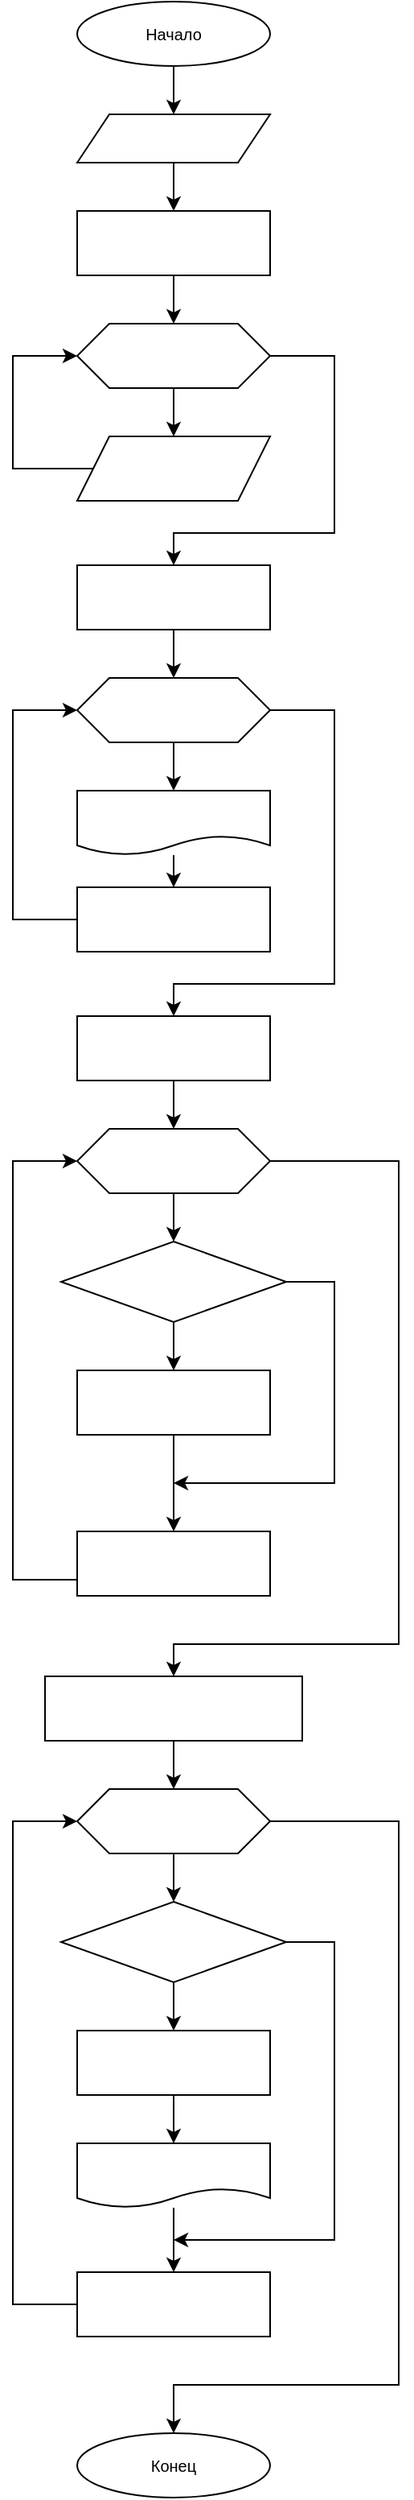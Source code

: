 <mxfile>
    <diagram id="Gi0nfGOof33um8310omO" name="Страница 1">
        <mxGraphModel dx="697" dy="1562" grid="1" gridSize="10" guides="1" tooltips="1" connect="1" arrows="1" fold="1" page="1" pageScale="1" pageWidth="827" pageHeight="1169" background="none" math="0" shadow="0">
            <root>
                <mxCell id="0"/>
                <mxCell id="1" parent="0"/>
                <mxCell id="11" style="edgeStyle=none;html=1;entryX=0.5;entryY=0;entryDx=0;entryDy=0;fontSize=10;fontColor=#FFFFFF;rounded=0;" parent="1" source="2" target="7" edge="1">
                    <mxGeometry relative="1" as="geometry"/>
                </mxCell>
                <mxCell id="2" value="&lt;font style=&quot;font-size: 10px&quot;&gt;Начало&lt;/font&gt;" style="ellipse;whiteSpace=wrap;html=1;rounded=0;" parent="1" vertex="1">
                    <mxGeometry x="80" y="-1150" width="120" height="40" as="geometry"/>
                </mxCell>
                <mxCell id="9" value="" style="edgeStyle=none;html=1;fontSize=10;fontColor=#FFFFFF;rounded=0;" parent="1" source="7" target="8" edge="1">
                    <mxGeometry relative="1" as="geometry"/>
                </mxCell>
                <mxCell id="7" value="&lt;span style=&quot;font-family: &amp;#34;consolas&amp;#34; , &amp;#34;courier new&amp;#34; , monospace&quot;&gt;&lt;font style=&quot;font-size: 10px&quot;&gt;length&lt;/font&gt;&lt;/span&gt;" style="shape=parallelogram;perimeter=parallelogramPerimeter;whiteSpace=wrap;html=1;fixedSize=1;labelBackgroundColor=none;fontSize=10;fontColor=#FFFFFF;rounded=0;" parent="1" vertex="1">
                    <mxGeometry x="80" y="-1080" width="120" height="30" as="geometry"/>
                </mxCell>
                <mxCell id="13" value="" style="edgeStyle=none;html=1;fontSize=10;fontColor=#FFFFFF;rounded=0;" parent="1" source="8" edge="1">
                    <mxGeometry relative="1" as="geometry">
                        <mxPoint x="140" y="-950" as="targetPoint"/>
                    </mxGeometry>
                </mxCell>
                <mxCell id="8" value="textArray.Length = length&lt;br&gt;i = 0" style="rounded=0;whiteSpace=wrap;html=1;labelBackgroundColor=none;fontSize=10;fontColor=#FFFFFF;" parent="1" vertex="1">
                    <mxGeometry x="80" y="-1020" width="120" height="40" as="geometry"/>
                </mxCell>
                <mxCell id="17" style="edgeStyle=none;html=1;entryX=0;entryY=0.5;entryDx=0;entryDy=0;fontSize=10;fontColor=#FFFFFF;rounded=0;" parent="1" source="15" edge="1">
                    <mxGeometry relative="1" as="geometry">
                        <Array as="points">
                            <mxPoint x="40" y="-860"/>
                            <mxPoint x="40" y="-930"/>
                        </Array>
                        <mxPoint x="80" y="-930" as="targetPoint"/>
                    </mxGeometry>
                </mxCell>
                <mxCell id="15" value="&lt;span&gt;textArray[i]&lt;br&gt;i++&lt;br&gt;&lt;/span&gt;" style="shape=parallelogram;perimeter=parallelogramPerimeter;whiteSpace=wrap;html=1;fixedSize=1;labelBackgroundColor=none;fontSize=10;fontColor=#FFFFFF;rounded=0;" parent="1" vertex="1">
                    <mxGeometry x="80" y="-880" width="120" height="40" as="geometry"/>
                </mxCell>
                <mxCell id="20" value="" style="endArrow=classic;html=1;fontSize=10;fontColor=#FFFFFF;exitX=1;exitY=0.5;exitDx=0;exitDy=0;rounded=0;" parent="1" edge="1">
                    <mxGeometry relative="1" as="geometry">
                        <mxPoint x="200" y="-930" as="sourcePoint"/>
                        <mxPoint x="140" y="-800" as="targetPoint"/>
                        <Array as="points">
                            <mxPoint x="240" y="-930"/>
                            <mxPoint x="240" y="-820"/>
                            <mxPoint x="140" y="-820"/>
                        </Array>
                    </mxGeometry>
                </mxCell>
                <mxCell id="21" value="false" style="edgeLabel;resizable=0;html=1;align=center;verticalAlign=middle;labelBackgroundColor=none;fontSize=10;fontColor=#FFFFFF;rounded=0;" parent="20" connectable="0" vertex="1">
                    <mxGeometry relative="1" as="geometry">
                        <mxPoint x="-20" y="-115" as="offset"/>
                    </mxGeometry>
                </mxCell>
                <mxCell id="22" value="" style="endArrow=classic;html=1;fontSize=10;fontColor=#FFFFFF;exitX=0.5;exitY=1;exitDx=0;exitDy=0;entryX=0.5;entryY=0;entryDx=0;entryDy=0;rounded=0;" parent="1" target="15" edge="1">
                    <mxGeometry relative="1" as="geometry">
                        <mxPoint x="140" y="-910" as="sourcePoint"/>
                        <mxPoint x="230" y="-900" as="targetPoint"/>
                    </mxGeometry>
                </mxCell>
                <mxCell id="23" value="true" style="edgeLabel;resizable=0;html=1;align=center;verticalAlign=middle;labelBackgroundColor=none;fontSize=10;fontColor=#FFFFFF;rounded=0;" parent="22" connectable="0" vertex="1">
                    <mxGeometry relative="1" as="geometry">
                        <mxPoint x="10" as="offset"/>
                    </mxGeometry>
                </mxCell>
                <mxCell id="28" style="edgeStyle=none;html=1;entryX=0;entryY=0.5;entryDx=0;entryDy=0;fontSize=10;fontColor=#FFFFFF;exitX=0;exitY=0.5;exitDx=0;exitDy=0;rounded=0;" parent="1" source="89" edge="1">
                    <mxGeometry relative="1" as="geometry">
                        <mxPoint x="90" y="-640" as="sourcePoint"/>
                        <Array as="points">
                            <mxPoint x="40" y="-580"/>
                            <mxPoint x="40" y="-710"/>
                        </Array>
                        <mxPoint x="80" y="-710" as="targetPoint"/>
                    </mxGeometry>
                </mxCell>
                <mxCell id="30" value="" style="endArrow=classic;html=1;fontSize=10;fontColor=#FFFFFF;exitX=1;exitY=0.5;exitDx=0;exitDy=0;rounded=0;" parent="1" edge="1">
                    <mxGeometry relative="1" as="geometry">
                        <mxPoint x="200" y="-710" as="sourcePoint"/>
                        <mxPoint x="140" y="-520" as="targetPoint"/>
                        <Array as="points">
                            <mxPoint x="240" y="-710"/>
                            <mxPoint x="240" y="-540"/>
                            <mxPoint x="140" y="-540"/>
                        </Array>
                    </mxGeometry>
                </mxCell>
                <mxCell id="31" value="false" style="edgeLabel;resizable=0;html=1;align=center;verticalAlign=middle;labelBackgroundColor=none;fontSize=10;fontColor=#FFFFFF;rounded=0;" parent="30" connectable="0" vertex="1">
                    <mxGeometry relative="1" as="geometry">
                        <mxPoint x="-20" y="-135" as="offset"/>
                    </mxGeometry>
                </mxCell>
                <mxCell id="32" value="" style="endArrow=classic;html=1;fontSize=10;fontColor=#FFFFFF;exitX=0.5;exitY=1;exitDx=0;exitDy=0;entryX=0.5;entryY=0;entryDx=0;entryDy=0;rounded=0;" parent="1" edge="1">
                    <mxGeometry relative="1" as="geometry">
                        <mxPoint x="140" y="-690" as="sourcePoint"/>
                        <mxPoint x="140" y="-660" as="targetPoint"/>
                    </mxGeometry>
                </mxCell>
                <mxCell id="33" value="true" style="edgeLabel;resizable=0;html=1;align=center;verticalAlign=middle;labelBackgroundColor=none;fontSize=10;fontColor=#FFFFFF;rounded=0;" parent="32" connectable="0" vertex="1">
                    <mxGeometry relative="1" as="geometry">
                        <mxPoint x="10" as="offset"/>
                    </mxGeometry>
                </mxCell>
                <mxCell id="91" value="" style="edgeStyle=none;html=1;fontSize=10;fontColor=#FFFFFF;rounded=0;" parent="1" source="34" target="89" edge="1">
                    <mxGeometry relative="1" as="geometry"/>
                </mxCell>
                <mxCell id="34" value="&lt;span&gt;textArray[l]&lt;/span&gt;" style="shape=document;whiteSpace=wrap;html=1;boundedLbl=1;labelBackgroundColor=none;fontSize=10;fontColor=#FFFFFF;rounded=0;" parent="1" vertex="1">
                    <mxGeometry x="80" y="-660" width="120" height="40" as="geometry"/>
                </mxCell>
                <mxCell id="36" value="" style="edgeStyle=none;html=1;fontSize=10;fontColor=#FFFFFF;rounded=0;" parent="1" source="35" edge="1">
                    <mxGeometry relative="1" as="geometry">
                        <Array as="points">
                            <mxPoint x="140" y="-740"/>
                        </Array>
                        <mxPoint x="140" y="-730" as="targetPoint"/>
                    </mxGeometry>
                </mxCell>
                <mxCell id="35" value="&lt;span&gt;l = 0&lt;/span&gt;" style="rounded=0;whiteSpace=wrap;html=1;labelBackgroundColor=none;fontSize=10;fontColor=#FFFFFF;" parent="1" vertex="1">
                    <mxGeometry x="80" y="-800" width="120" height="40" as="geometry"/>
                </mxCell>
                <mxCell id="40" value="" style="endArrow=classic;html=1;fontSize=10;fontColor=#FFFFFF;exitX=1;exitY=0.5;exitDx=0;exitDy=0;rounded=0;" parent="1" edge="1">
                    <mxGeometry relative="1" as="geometry">
                        <mxPoint x="200" y="-430" as="sourcePoint"/>
                        <mxPoint x="140" y="-110" as="targetPoint"/>
                        <Array as="points">
                            <mxPoint x="280" y="-430"/>
                            <mxPoint x="280" y="-130"/>
                            <mxPoint x="140" y="-130"/>
                        </Array>
                    </mxGeometry>
                </mxCell>
                <mxCell id="42" value="" style="endArrow=classic;html=1;fontSize=10;fontColor=#FFFFFF;exitX=0.5;exitY=1;exitDx=0;exitDy=0;entryX=0.5;entryY=0;entryDx=0;entryDy=0;rounded=0;" parent="1" edge="1">
                    <mxGeometry relative="1" as="geometry">
                        <mxPoint x="140" y="-410" as="sourcePoint"/>
                        <mxPoint x="140" y="-380" as="targetPoint"/>
                    </mxGeometry>
                </mxCell>
                <mxCell id="43" value="true" style="edgeLabel;resizable=0;html=1;align=center;verticalAlign=middle;labelBackgroundColor=none;fontSize=10;fontColor=#FFFFFF;rounded=0;" parent="42" connectable="0" vertex="1">
                    <mxGeometry relative="1" as="geometry">
                        <mxPoint x="10" as="offset"/>
                    </mxGeometry>
                </mxCell>
                <mxCell id="45" value="" style="edgeStyle=none;html=1;fontSize=10;fontColor=#FFFFFF;rounded=0;" parent="1" source="46" edge="1">
                    <mxGeometry relative="1" as="geometry">
                        <Array as="points">
                            <mxPoint x="140" y="-460"/>
                        </Array>
                        <mxPoint x="140" y="-450" as="targetPoint"/>
                    </mxGeometry>
                </mxCell>
                <mxCell id="46" value="&lt;span&gt;newLength = 0&lt;br&gt;j = 0&lt;br&gt;&lt;/span&gt;" style="rounded=0;whiteSpace=wrap;html=1;labelBackgroundColor=none;fontSize=10;fontColor=#FFFFFF;" parent="1" vertex="1">
                    <mxGeometry x="80" y="-520" width="120" height="40" as="geometry"/>
                </mxCell>
                <mxCell id="47" value="textArray[j].Length &amp;lt;= 3" style="rhombus;whiteSpace=wrap;html=1;labelBackgroundColor=none;fontSize=10;fontColor=#FFFFFF;rounded=0;" parent="1" vertex="1">
                    <mxGeometry x="70" y="-380" width="140" height="50" as="geometry"/>
                </mxCell>
                <mxCell id="48" value="" style="endArrow=classic;html=1;fontSize=10;fontColor=#FFFFFF;exitX=0.5;exitY=1;exitDx=0;exitDy=0;rounded=0;" parent="1" source="47" edge="1">
                    <mxGeometry relative="1" as="geometry">
                        <mxPoint x="100" y="-290" as="sourcePoint"/>
                        <mxPoint x="140" y="-300" as="targetPoint"/>
                    </mxGeometry>
                </mxCell>
                <mxCell id="49" value="true" style="edgeLabel;resizable=0;html=1;align=center;verticalAlign=middle;labelBackgroundColor=none;fontSize=10;fontColor=#FFFFFF;rounded=0;" parent="48" connectable="0" vertex="1">
                    <mxGeometry relative="1" as="geometry">
                        <mxPoint x="10" as="offset"/>
                    </mxGeometry>
                </mxCell>
                <mxCell id="54" value="" style="edgeStyle=none;html=1;fontSize=10;fontColor=#FFFFFF;rounded=0;" parent="1" source="50" target="53" edge="1">
                    <mxGeometry relative="1" as="geometry"/>
                </mxCell>
                <mxCell id="50" value="&lt;span&gt;newLength++&lt;br&gt;&lt;/span&gt;" style="rounded=0;whiteSpace=wrap;html=1;labelBackgroundColor=none;fontSize=10;fontColor=#FFFFFF;" parent="1" vertex="1">
                    <mxGeometry x="80" y="-300" width="120" height="40" as="geometry"/>
                </mxCell>
                <mxCell id="51" value="" style="endArrow=classic;html=1;fontSize=10;fontColor=#FFFFFF;exitX=1;exitY=0.5;exitDx=0;exitDy=0;rounded=0;" parent="1" source="47" edge="1">
                    <mxGeometry relative="1" as="geometry">
                        <mxPoint x="280" y="-280" as="sourcePoint"/>
                        <mxPoint x="140" y="-230" as="targetPoint"/>
                        <Array as="points">
                            <mxPoint x="240" y="-355"/>
                            <mxPoint x="240" y="-230"/>
                        </Array>
                    </mxGeometry>
                </mxCell>
                <mxCell id="52" value="false" style="edgeLabel;resizable=0;html=1;align=center;verticalAlign=middle;labelBackgroundColor=none;fontSize=10;fontColor=#FFFFFF;rounded=0;" parent="51" connectable="0" vertex="1">
                    <mxGeometry relative="1" as="geometry">
                        <mxPoint x="-30" y="-112" as="offset"/>
                    </mxGeometry>
                </mxCell>
                <mxCell id="53" value="&lt;span&gt;j++&lt;br&gt;&lt;/span&gt;" style="rounded=0;whiteSpace=wrap;html=1;labelBackgroundColor=none;fontSize=10;fontColor=#FFFFFF;" parent="1" vertex="1">
                    <mxGeometry x="80" y="-200" width="120" height="40" as="geometry"/>
                </mxCell>
                <mxCell id="55" value="" style="endArrow=classic;html=1;fontSize=10;fontColor=#FFFFFF;entryX=0;entryY=0.5;entryDx=0;entryDy=0;exitX=0;exitY=0.75;exitDx=0;exitDy=0;rounded=0;" parent="1" source="53" edge="1">
                    <mxGeometry relative="1" as="geometry">
                        <mxPoint x="-10" y="-170" as="sourcePoint"/>
                        <mxPoint x="80" y="-430" as="targetPoint"/>
                        <Array as="points">
                            <mxPoint x="40" y="-170"/>
                            <mxPoint x="40" y="-430"/>
                        </Array>
                    </mxGeometry>
                </mxCell>
                <mxCell id="57" value="false" style="edgeLabel;resizable=0;html=1;align=center;verticalAlign=middle;labelBackgroundColor=none;fontSize=10;fontColor=#FFFFFF;rounded=0;" parent="1" connectable="0" vertex="1">
                    <mxGeometry x="220" y="-439.997" as="geometry"/>
                </mxCell>
                <mxCell id="73" value="" style="endArrow=classic;html=1;fontSize=10;fontColor=#FFFFFF;exitX=1;exitY=0.5;exitDx=0;exitDy=0;rounded=0;" parent="1" edge="1">
                    <mxGeometry relative="1" as="geometry">
                        <mxPoint x="200" y="-20" as="sourcePoint"/>
                        <mxPoint x="140" y="360" as="targetPoint"/>
                        <Array as="points">
                            <mxPoint x="280" y="-20"/>
                            <mxPoint x="280" y="330"/>
                            <mxPoint x="140" y="330"/>
                        </Array>
                    </mxGeometry>
                </mxCell>
                <mxCell id="74" value="" style="endArrow=classic;html=1;fontSize=10;fontColor=#FFFFFF;exitX=0.5;exitY=1;exitDx=0;exitDy=0;entryX=0.5;entryY=0;entryDx=0;entryDy=0;rounded=0;" parent="1" edge="1">
                    <mxGeometry relative="1" as="geometry">
                        <mxPoint x="140" as="sourcePoint"/>
                        <mxPoint x="140" y="30" as="targetPoint"/>
                    </mxGeometry>
                </mxCell>
                <mxCell id="75" value="true" style="edgeLabel;resizable=0;html=1;align=center;verticalAlign=middle;labelBackgroundColor=none;fontSize=10;fontColor=#FFFFFF;rounded=0;" parent="74" connectable="0" vertex="1">
                    <mxGeometry relative="1" as="geometry">
                        <mxPoint x="10" as="offset"/>
                    </mxGeometry>
                </mxCell>
                <mxCell id="76" value="textArray[k].Length &amp;lt;= 3" style="rhombus;whiteSpace=wrap;html=1;labelBackgroundColor=none;fontSize=10;fontColor=#FFFFFF;rounded=0;" parent="1" vertex="1">
                    <mxGeometry x="70" y="30" width="140" height="50" as="geometry"/>
                </mxCell>
                <mxCell id="77" value="" style="endArrow=classic;html=1;fontSize=10;fontColor=#FFFFFF;exitX=0.5;exitY=1;exitDx=0;exitDy=0;rounded=0;" parent="1" source="76" edge="1">
                    <mxGeometry relative="1" as="geometry">
                        <mxPoint x="100" y="120" as="sourcePoint"/>
                        <mxPoint x="140" y="110" as="targetPoint"/>
                    </mxGeometry>
                </mxCell>
                <mxCell id="78" value="true" style="edgeLabel;resizable=0;html=1;align=center;verticalAlign=middle;labelBackgroundColor=none;fontSize=10;fontColor=#FFFFFF;rounded=0;" parent="77" connectable="0" vertex="1">
                    <mxGeometry relative="1" as="geometry">
                        <mxPoint x="10" as="offset"/>
                    </mxGeometry>
                </mxCell>
                <mxCell id="92" value="" style="edgeStyle=none;html=1;fontSize=10;fontColor=#FFFFFF;rounded=0;" parent="1" source="80" target="88" edge="1">
                    <mxGeometry relative="1" as="geometry"/>
                </mxCell>
                <mxCell id="80" value="newTextArray[count] = textArray[k]&lt;span&gt;&lt;br&gt;&lt;/span&gt;" style="rounded=0;whiteSpace=wrap;html=1;labelBackgroundColor=none;fontSize=10;fontColor=#FFFFFF;" parent="1" vertex="1">
                    <mxGeometry x="80" y="110" width="120" height="40" as="geometry"/>
                </mxCell>
                <mxCell id="81" value="" style="endArrow=classic;html=1;fontSize=10;fontColor=#FFFFFF;exitX=1;exitY=0.5;exitDx=0;exitDy=0;rounded=0;" parent="1" source="76" edge="1">
                    <mxGeometry relative="1" as="geometry">
                        <mxPoint x="280" y="130" as="sourcePoint"/>
                        <mxPoint x="140" y="240" as="targetPoint"/>
                        <Array as="points">
                            <mxPoint x="240" y="55"/>
                            <mxPoint x="240" y="240"/>
                            <mxPoint x="190" y="240"/>
                        </Array>
                    </mxGeometry>
                </mxCell>
                <mxCell id="82" value="false" style="edgeLabel;resizable=0;html=1;align=center;verticalAlign=middle;labelBackgroundColor=none;fontSize=10;fontColor=#FFFFFF;rounded=0;" parent="81" connectable="0" vertex="1">
                    <mxGeometry relative="1" as="geometry">
                        <mxPoint x="-22" y="-141" as="offset"/>
                    </mxGeometry>
                </mxCell>
                <mxCell id="83" value="&lt;span&gt;k++&lt;br&gt;&lt;/span&gt;" style="rounded=0;whiteSpace=wrap;html=1;labelBackgroundColor=none;fontSize=10;fontColor=#FFFFFF;" parent="1" vertex="1">
                    <mxGeometry x="80" y="260" width="120" height="40" as="geometry"/>
                </mxCell>
                <mxCell id="84" value="" style="endArrow=classic;html=1;fontSize=10;fontColor=#FFFFFF;entryX=0;entryY=0.5;entryDx=0;entryDy=0;exitX=0;exitY=0.5;exitDx=0;exitDy=0;rounded=0;" parent="1" source="83" edge="1">
                    <mxGeometry relative="1" as="geometry">
                        <mxPoint x="-10" y="240" as="sourcePoint"/>
                        <mxPoint x="80" y="-20" as="targetPoint"/>
                        <Array as="points">
                            <mxPoint x="40" y="280"/>
                            <mxPoint x="40" y="-20"/>
                        </Array>
                    </mxGeometry>
                </mxCell>
                <mxCell id="85" value="false" style="edgeLabel;resizable=0;html=1;align=center;verticalAlign=middle;labelBackgroundColor=none;fontSize=10;fontColor=#FFFFFF;rounded=0;" parent="1" connectable="0" vertex="1">
                    <mxGeometry x="220" y="-29.997" as="geometry"/>
                </mxCell>
                <mxCell id="87" value="" style="edgeStyle=none;html=1;fontSize=10;fontColor=#FFFFFF;rounded=0;" parent="1" source="86" edge="1">
                    <mxGeometry relative="1" as="geometry">
                        <mxPoint x="140" y="-40" as="targetPoint"/>
                    </mxGeometry>
                </mxCell>
                <mxCell id="86" value="newTextArray.Length = newLength&lt;br&gt;count = 0&lt;br&gt;k = 0" style="rounded=0;whiteSpace=wrap;html=1;labelBackgroundColor=none;fontSize=10;fontColor=#FFFFFF;" parent="1" vertex="1">
                    <mxGeometry x="60" y="-110" width="160" height="40" as="geometry"/>
                </mxCell>
                <mxCell id="93" value="" style="edgeStyle=none;html=1;fontSize=10;fontColor=#FFFFFF;rounded=0;" parent="1" source="88" target="83" edge="1">
                    <mxGeometry relative="1" as="geometry"/>
                </mxCell>
                <mxCell id="88" value="&lt;span&gt;newTextArray[count]&lt;/span&gt;" style="shape=document;whiteSpace=wrap;html=1;boundedLbl=1;labelBackgroundColor=none;fontSize=10;fontColor=#FFFFFF;rounded=0;" parent="1" vertex="1">
                    <mxGeometry x="80" y="180" width="120" height="40" as="geometry"/>
                </mxCell>
                <mxCell id="89" value="l++" style="whiteSpace=wrap;html=1;fontSize=10;fontColor=#FFFFFF;labelBackgroundColor=none;rounded=0;" parent="1" vertex="1">
                    <mxGeometry x="80" y="-600" width="120" height="40" as="geometry"/>
                </mxCell>
                <mxCell id="94" value="&lt;span style=&quot;font-size: 10px&quot;&gt;Конец&lt;/span&gt;" style="ellipse;whiteSpace=wrap;html=1;rounded=0;" parent="1" vertex="1">
                    <mxGeometry x="80" y="360" width="120" height="40" as="geometry"/>
                </mxCell>
                <mxCell id="95" value="&lt;span style=&quot;color: rgb(255 , 255 , 255) ; font-size: 10px&quot;&gt;i &amp;lt;&amp;nbsp; length&lt;/span&gt;" style="shape=hexagon;perimeter=hexagonPerimeter2;whiteSpace=wrap;html=1;fixedSize=1;" vertex="1" parent="1">
                    <mxGeometry x="80" y="-950" width="120" height="40" as="geometry"/>
                </mxCell>
                <mxCell id="96" value="&lt;span style=&quot;color: rgb(255 , 255 , 255) ; font-size: 10px&quot;&gt;k &amp;lt;&amp;nbsp; length&lt;/span&gt;" style="shape=hexagon;perimeter=hexagonPerimeter2;whiteSpace=wrap;html=1;fixedSize=1;" vertex="1" parent="1">
                    <mxGeometry x="80" y="-40" width="120" height="40" as="geometry"/>
                </mxCell>
                <mxCell id="97" value="&lt;span style=&quot;color: rgb(255 , 255 , 255) ; font-size: 10px&quot;&gt;l &amp;lt;&amp;nbsp; length&lt;/span&gt;" style="shape=hexagon;perimeter=hexagonPerimeter2;whiteSpace=wrap;html=1;fixedSize=1;" vertex="1" parent="1">
                    <mxGeometry x="80" y="-730" width="120" height="40" as="geometry"/>
                </mxCell>
                <mxCell id="98" value="&lt;span style=&quot;color: rgb(255 , 255 , 255) ; font-size: 10px&quot;&gt;j &amp;lt;&amp;nbsp; length&lt;/span&gt;" style="shape=hexagon;perimeter=hexagonPerimeter2;whiteSpace=wrap;html=1;fixedSize=1;" vertex="1" parent="1">
                    <mxGeometry x="80" y="-450" width="120" height="40" as="geometry"/>
                </mxCell>
            </root>
        </mxGraphModel>
    </diagram>
</mxfile>